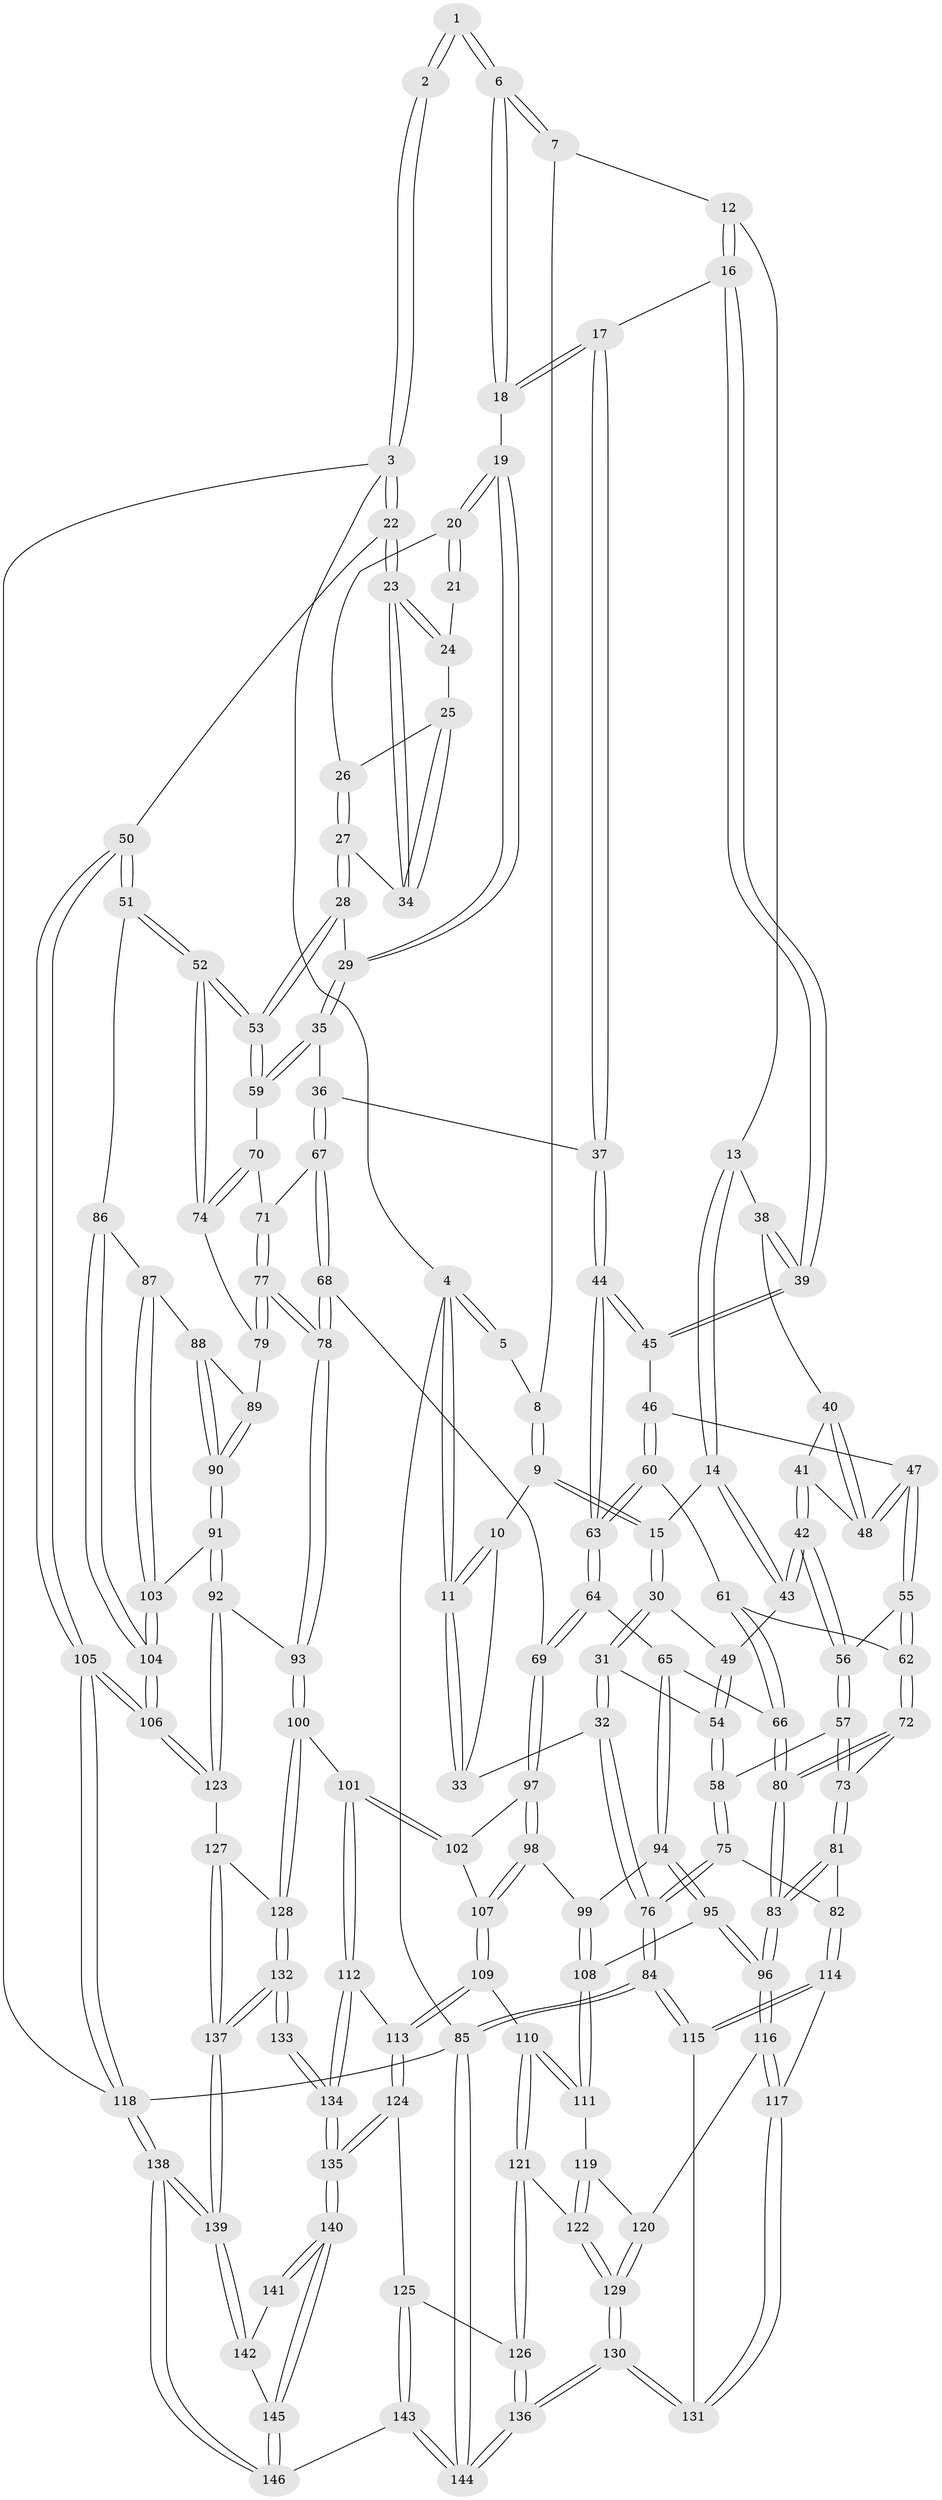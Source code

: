 // Generated by graph-tools (version 1.1) at 2025/03/03/09/25 03:03:17]
// undirected, 146 vertices, 362 edges
graph export_dot {
graph [start="1"]
  node [color=gray90,style=filled];
  1 [pos="+0.5690378941716218+0"];
  2 [pos="+1+0"];
  3 [pos="+1+0"];
  4 [pos="+0+0"];
  5 [pos="+0.015366159464526246+0"];
  6 [pos="+0.5620871714764859+0"];
  7 [pos="+0.24145690308396478+0.07310169318990559"];
  8 [pos="+0.21023240787564657+0.050230738083096076"];
  9 [pos="+0.12001946503940857+0.1862828195295726"];
  10 [pos="+0.11892296886055785+0.18573354329971284"];
  11 [pos="+0+0"];
  12 [pos="+0.2451194250875014+0.07949283526790309"];
  13 [pos="+0.26649186772222727+0.23273829865257137"];
  14 [pos="+0.20165056502793435+0.2635363357629546"];
  15 [pos="+0.13370340406025696+0.22790135598141936"];
  16 [pos="+0.45882244678669115+0.18969753262564112"];
  17 [pos="+0.5527655777791954+0.12943675534124233"];
  18 [pos="+0.5738479208964301+0.08311930584884683"];
  19 [pos="+0.6709995704111091+0.11661147716409917"];
  20 [pos="+0.6757955718105892+0.11706176886533265"];
  21 [pos="+0.903549682843206+0.07630516551097129"];
  22 [pos="+1+0.320556701712186"];
  23 [pos="+1+0.25893087961832517"];
  24 [pos="+0.9063646951847706+0.16766263824845778"];
  25 [pos="+0.8798231642545956+0.20116613411238932"];
  26 [pos="+0.7428259270263299+0.15476854299311052"];
  27 [pos="+0.8511070773512374+0.2828314617986425"];
  28 [pos="+0.8368302304337145+0.3164289289455838"];
  29 [pos="+0.7992056463176954+0.31683891283092636"];
  30 [pos="+0.0561022925995083+0.2943206920080539"];
  31 [pos="+0+0.3121624024998262"];
  32 [pos="+0+0.2869449857441729"];
  33 [pos="+0+0.28404145981539214"];
  34 [pos="+0.85503337729241+0.27648369921145904"];
  35 [pos="+0.6721924208746224+0.3687905335971693"];
  36 [pos="+0.6380535397368393+0.3704364915744548"];
  37 [pos="+0.6364792090450677+0.36964633269031894"];
  38 [pos="+0.30460847522584805+0.24072255464098233"];
  39 [pos="+0.40810355396103265+0.24359837804480855"];
  40 [pos="+0.2898518115487178+0.32721088136799836"];
  41 [pos="+0.27029271775653946+0.3399162286890722"];
  42 [pos="+0.2036344794812978+0.3601867646150961"];
  43 [pos="+0.19968849087374654+0.34492557903228016"];
  44 [pos="+0.524225062231962+0.4343985103897101"];
  45 [pos="+0.40802684075006446+0.2452656612113735"];
  46 [pos="+0.3723585129601219+0.35968919379425224"];
  47 [pos="+0.3323453178230985+0.3701372756416179"];
  48 [pos="+0.32806694640351763+0.3666331952043256"];
  49 [pos="+0.08705637301769048+0.3370843216076329"];
  50 [pos="+1+0.45684459703346836"];
  51 [pos="+1+0.4767060273799936"];
  52 [pos="+1+0.4747630401881059"];
  53 [pos="+0.9125808067181814+0.416954635773059"];
  54 [pos="+0.09834095833379577+0.4547361293409562"];
  55 [pos="+0.243589761370698+0.42882151466837415"];
  56 [pos="+0.20672566228672648+0.4163733850148825"];
  57 [pos="+0.13137434934274858+0.4692054516871311"];
  58 [pos="+0.11225397569170692+0.4722308686151493"];
  59 [pos="+0.7895671555616023+0.4712552225602448"];
  60 [pos="+0.40329155032207964+0.4309030930700848"];
  61 [pos="+0.40214868487033145+0.4317689982183072"];
  62 [pos="+0.30198074654189994+0.4914592511043281"];
  63 [pos="+0.49552583119490357+0.46765697761323355"];
  64 [pos="+0.49604599298765945+0.5302636643535741"];
  65 [pos="+0.4605631391312016+0.5630249656619732"];
  66 [pos="+0.3689770373405641+0.568674282367311"];
  67 [pos="+0.6650680347789301+0.48929943896816497"];
  68 [pos="+0.6056460435502363+0.5725846938460246"];
  69 [pos="+0.5693247868041453+0.5770426149288792"];
  70 [pos="+0.7830078542473747+0.48601642419156"];
  71 [pos="+0.6910820114915767+0.5067374592629443"];
  72 [pos="+0.3049174765824163+0.5218163278560677"];
  73 [pos="+0.1979481990501169+0.5507478509643774"];
  74 [pos="+0.7881096033824165+0.5743692577763261"];
  75 [pos="+0.08020060232397631+0.514249430454204"];
  76 [pos="+0+0.6150320814165194"];
  77 [pos="+0.7414975881131731+0.6021897882536593"];
  78 [pos="+0.7128069302884186+0.6452851409769936"];
  79 [pos="+0.7860855638929927+0.5779588085024963"];
  80 [pos="+0.3313271250801106+0.5754875582812552"];
  81 [pos="+0.20486883737686415+0.6201650623641921"];
  82 [pos="+0.12602482364193898+0.6569340167303185"];
  83 [pos="+0.30161963375550654+0.6485005048834938"];
  84 [pos="+0+0.934119577886456"];
  85 [pos="+0+1"];
  86 [pos="+0.9863346981163554+0.5408818626310303"];
  87 [pos="+0.9450415463804557+0.5846050619830314"];
  88 [pos="+0.9414514322341841+0.5861806338457342"];
  89 [pos="+0.8287031531912415+0.6123227541730712"];
  90 [pos="+0.8471341456250495+0.6559321285169474"];
  91 [pos="+0.846527132175681+0.711325391122822"];
  92 [pos="+0.7138995580586923+0.7282386902546746"];
  93 [pos="+0.7110628479576782+0.7284024074186858"];
  94 [pos="+0.45768917212836635+0.6246076390875476"];
  95 [pos="+0.3443709058958648+0.6964137695824104"];
  96 [pos="+0.31621541430358674+0.6978389722666655"];
  97 [pos="+0.564807787064121+0.640353434768877"];
  98 [pos="+0.4914961576996397+0.6831275227484984"];
  99 [pos="+0.4840409922274689+0.6825982623920926"];
  100 [pos="+0.689229218807966+0.7567571586460695"];
  101 [pos="+0.6864672891880561+0.7584784051646742"];
  102 [pos="+0.5922754996040064+0.68423754302198"];
  103 [pos="+0.8895378331424332+0.7295062721113544"];
  104 [pos="+0.9504659519971208+0.7953784542588681"];
  105 [pos="+1+0.919378461415111"];
  106 [pos="+0.9585262804705275+0.8074973519126017"];
  107 [pos="+0.5275492974745761+0.7120427068521673"];
  108 [pos="+0.45214727459863946+0.7242983525702221"];
  109 [pos="+0.5520352028677287+0.7850085851088158"];
  110 [pos="+0.5414152036856706+0.7865590747062505"];
  111 [pos="+0.4579542640368318+0.7493467925301217"];
  112 [pos="+0.6829484760846175+0.763045512694014"];
  113 [pos="+0.5623243226520799+0.7876728633463245"];
  114 [pos="+0.0666839092439224+0.7728544412906116"];
  115 [pos="+0+0.8789749458390866"];
  116 [pos="+0.29755683418615514+0.7506726878031935"];
  117 [pos="+0.24896953386233178+0.7806431821150492"];
  118 [pos="+1+1"];
  119 [pos="+0.4542578287262581+0.7561348281619494"];
  120 [pos="+0.3162249392878626+0.7675772674622048"];
  121 [pos="+0.4700818960628272+0.8488041945299462"];
  122 [pos="+0.4234647823914547+0.8226941815820479"];
  123 [pos="+0.9041132710890043+0.8375903749202142"];
  124 [pos="+0.5490186013452661+0.8931516852892509"];
  125 [pos="+0.5314886906843536+0.9046030560224113"];
  126 [pos="+0.47017705300157153+0.8490442925328763"];
  127 [pos="+0.8919503551596346+0.8458733165309458"];
  128 [pos="+0.8054816634560259+0.8486926078265316"];
  129 [pos="+0.38117166508278705+0.8304903317502758"];
  130 [pos="+0.33790868907399657+1"];
  131 [pos="+0.26167086872935735+0.9051999049661592"];
  132 [pos="+0.7772290492513674+0.9188976657699633"];
  133 [pos="+0.765056066040101+0.9154473279692408"];
  134 [pos="+0.6743913339993702+0.8449442901554339"];
  135 [pos="+0.6487681562037708+0.8983624484437962"];
  136 [pos="+0.3560398751690533+1"];
  137 [pos="+0.8302947231400672+1"];
  138 [pos="+0.9088771421178272+1"];
  139 [pos="+0.8329823517676619+1"];
  140 [pos="+0.6527203897732692+0.9369006437547958"];
  141 [pos="+0.7230008772470565+0.9387232745303278"];
  142 [pos="+0.7376463507774526+0.9687360725178762"];
  143 [pos="+0.4370421574133775+1"];
  144 [pos="+0.3663584159198323+1"];
  145 [pos="+0.649416757217397+0.95832258949191"];
  146 [pos="+0.5684286803685189+1"];
  1 -- 2;
  1 -- 2;
  1 -- 6;
  1 -- 6;
  2 -- 3;
  2 -- 3;
  3 -- 4;
  3 -- 22;
  3 -- 22;
  3 -- 118;
  4 -- 5;
  4 -- 5;
  4 -- 11;
  4 -- 11;
  4 -- 85;
  5 -- 8;
  6 -- 7;
  6 -- 7;
  6 -- 18;
  6 -- 18;
  7 -- 8;
  7 -- 12;
  8 -- 9;
  8 -- 9;
  9 -- 10;
  9 -- 15;
  9 -- 15;
  10 -- 11;
  10 -- 11;
  10 -- 33;
  11 -- 33;
  11 -- 33;
  12 -- 13;
  12 -- 16;
  12 -- 16;
  13 -- 14;
  13 -- 14;
  13 -- 38;
  14 -- 15;
  14 -- 43;
  14 -- 43;
  15 -- 30;
  15 -- 30;
  16 -- 17;
  16 -- 39;
  16 -- 39;
  17 -- 18;
  17 -- 18;
  17 -- 37;
  17 -- 37;
  18 -- 19;
  19 -- 20;
  19 -- 20;
  19 -- 29;
  19 -- 29;
  20 -- 21;
  20 -- 21;
  20 -- 26;
  21 -- 24;
  22 -- 23;
  22 -- 23;
  22 -- 50;
  23 -- 24;
  23 -- 24;
  23 -- 34;
  23 -- 34;
  24 -- 25;
  25 -- 26;
  25 -- 34;
  25 -- 34;
  26 -- 27;
  26 -- 27;
  27 -- 28;
  27 -- 28;
  27 -- 34;
  28 -- 29;
  28 -- 53;
  28 -- 53;
  29 -- 35;
  29 -- 35;
  30 -- 31;
  30 -- 31;
  30 -- 49;
  31 -- 32;
  31 -- 32;
  31 -- 54;
  32 -- 33;
  32 -- 76;
  32 -- 76;
  35 -- 36;
  35 -- 59;
  35 -- 59;
  36 -- 37;
  36 -- 67;
  36 -- 67;
  37 -- 44;
  37 -- 44;
  38 -- 39;
  38 -- 39;
  38 -- 40;
  39 -- 45;
  39 -- 45;
  40 -- 41;
  40 -- 48;
  40 -- 48;
  41 -- 42;
  41 -- 42;
  41 -- 48;
  42 -- 43;
  42 -- 43;
  42 -- 56;
  42 -- 56;
  43 -- 49;
  44 -- 45;
  44 -- 45;
  44 -- 63;
  44 -- 63;
  45 -- 46;
  46 -- 47;
  46 -- 60;
  46 -- 60;
  47 -- 48;
  47 -- 48;
  47 -- 55;
  47 -- 55;
  49 -- 54;
  49 -- 54;
  50 -- 51;
  50 -- 51;
  50 -- 105;
  50 -- 105;
  51 -- 52;
  51 -- 52;
  51 -- 86;
  52 -- 53;
  52 -- 53;
  52 -- 74;
  52 -- 74;
  53 -- 59;
  53 -- 59;
  54 -- 58;
  54 -- 58;
  55 -- 56;
  55 -- 62;
  55 -- 62;
  56 -- 57;
  56 -- 57;
  57 -- 58;
  57 -- 73;
  57 -- 73;
  58 -- 75;
  58 -- 75;
  59 -- 70;
  60 -- 61;
  60 -- 63;
  60 -- 63;
  61 -- 62;
  61 -- 66;
  61 -- 66;
  62 -- 72;
  62 -- 72;
  63 -- 64;
  63 -- 64;
  64 -- 65;
  64 -- 69;
  64 -- 69;
  65 -- 66;
  65 -- 94;
  65 -- 94;
  66 -- 80;
  66 -- 80;
  67 -- 68;
  67 -- 68;
  67 -- 71;
  68 -- 69;
  68 -- 78;
  68 -- 78;
  69 -- 97;
  69 -- 97;
  70 -- 71;
  70 -- 74;
  70 -- 74;
  71 -- 77;
  71 -- 77;
  72 -- 73;
  72 -- 80;
  72 -- 80;
  73 -- 81;
  73 -- 81;
  74 -- 79;
  75 -- 76;
  75 -- 76;
  75 -- 82;
  76 -- 84;
  76 -- 84;
  77 -- 78;
  77 -- 78;
  77 -- 79;
  77 -- 79;
  78 -- 93;
  78 -- 93;
  79 -- 89;
  80 -- 83;
  80 -- 83;
  81 -- 82;
  81 -- 83;
  81 -- 83;
  82 -- 114;
  82 -- 114;
  83 -- 96;
  83 -- 96;
  84 -- 85;
  84 -- 85;
  84 -- 115;
  84 -- 115;
  85 -- 144;
  85 -- 144;
  85 -- 118;
  86 -- 87;
  86 -- 104;
  86 -- 104;
  87 -- 88;
  87 -- 103;
  87 -- 103;
  88 -- 89;
  88 -- 90;
  88 -- 90;
  89 -- 90;
  89 -- 90;
  90 -- 91;
  90 -- 91;
  91 -- 92;
  91 -- 92;
  91 -- 103;
  92 -- 93;
  92 -- 123;
  92 -- 123;
  93 -- 100;
  93 -- 100;
  94 -- 95;
  94 -- 95;
  94 -- 99;
  95 -- 96;
  95 -- 96;
  95 -- 108;
  96 -- 116;
  96 -- 116;
  97 -- 98;
  97 -- 98;
  97 -- 102;
  98 -- 99;
  98 -- 107;
  98 -- 107;
  99 -- 108;
  99 -- 108;
  100 -- 101;
  100 -- 128;
  100 -- 128;
  101 -- 102;
  101 -- 102;
  101 -- 112;
  101 -- 112;
  102 -- 107;
  103 -- 104;
  103 -- 104;
  104 -- 106;
  104 -- 106;
  105 -- 106;
  105 -- 106;
  105 -- 118;
  105 -- 118;
  106 -- 123;
  106 -- 123;
  107 -- 109;
  107 -- 109;
  108 -- 111;
  108 -- 111;
  109 -- 110;
  109 -- 113;
  109 -- 113;
  110 -- 111;
  110 -- 111;
  110 -- 121;
  110 -- 121;
  111 -- 119;
  112 -- 113;
  112 -- 134;
  112 -- 134;
  113 -- 124;
  113 -- 124;
  114 -- 115;
  114 -- 115;
  114 -- 117;
  115 -- 131;
  116 -- 117;
  116 -- 117;
  116 -- 120;
  117 -- 131;
  117 -- 131;
  118 -- 138;
  118 -- 138;
  119 -- 120;
  119 -- 122;
  119 -- 122;
  120 -- 129;
  120 -- 129;
  121 -- 122;
  121 -- 126;
  121 -- 126;
  122 -- 129;
  122 -- 129;
  123 -- 127;
  124 -- 125;
  124 -- 135;
  124 -- 135;
  125 -- 126;
  125 -- 143;
  125 -- 143;
  126 -- 136;
  126 -- 136;
  127 -- 128;
  127 -- 137;
  127 -- 137;
  128 -- 132;
  128 -- 132;
  129 -- 130;
  129 -- 130;
  130 -- 131;
  130 -- 131;
  130 -- 136;
  130 -- 136;
  132 -- 133;
  132 -- 133;
  132 -- 137;
  132 -- 137;
  133 -- 134;
  133 -- 134;
  134 -- 135;
  134 -- 135;
  135 -- 140;
  135 -- 140;
  136 -- 144;
  136 -- 144;
  137 -- 139;
  137 -- 139;
  138 -- 139;
  138 -- 139;
  138 -- 146;
  138 -- 146;
  139 -- 142;
  139 -- 142;
  140 -- 141;
  140 -- 141;
  140 -- 145;
  140 -- 145;
  141 -- 142;
  142 -- 145;
  143 -- 144;
  143 -- 144;
  143 -- 146;
  145 -- 146;
  145 -- 146;
}
